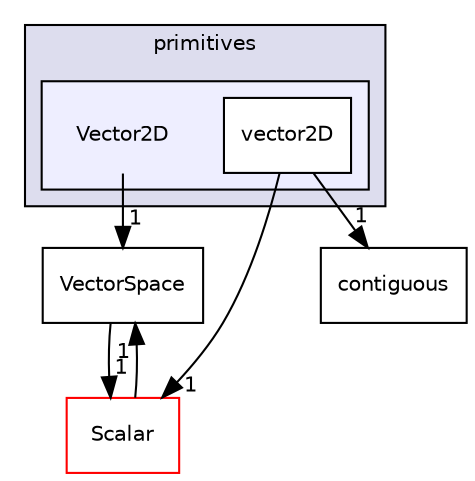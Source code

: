 digraph "src/OpenFOAM/primitives/Vector2D" {
  bgcolor=transparent;
  compound=true
  node [ fontsize="10", fontname="Helvetica"];
  edge [ labelfontsize="10", labelfontname="Helvetica"];
  subgraph clusterdir_3e50f45338116b169052b428016851aa {
    graph [ bgcolor="#ddddee", pencolor="black", label="primitives" fontname="Helvetica", fontsize="10", URL="dir_3e50f45338116b169052b428016851aa.html"]
  subgraph clusterdir_974ac155d7c04ce7d59446545c00b04b {
    graph [ bgcolor="#eeeeff", pencolor="black", label="" URL="dir_974ac155d7c04ce7d59446545c00b04b.html"];
    dir_974ac155d7c04ce7d59446545c00b04b [shape=plaintext label="Vector2D"];
    dir_82906902f48d19eeac14b65205311009 [shape=box label="vector2D" color="black" fillcolor="white" style="filled" URL="dir_82906902f48d19eeac14b65205311009.html"];
  }
  }
  dir_b4f4914e791ff496381862f16be45bae [shape=box label="Scalar" color="red" URL="dir_b4f4914e791ff496381862f16be45bae.html"];
  dir_67e43ffa00fdb90d8ab20f3d61175616 [shape=box label="VectorSpace" URL="dir_67e43ffa00fdb90d8ab20f3d61175616.html"];
  dir_1b29830830533868fb04f0e807b2ad78 [shape=box label="contiguous" URL="dir_1b29830830533868fb04f0e807b2ad78.html"];
  dir_b4f4914e791ff496381862f16be45bae->dir_67e43ffa00fdb90d8ab20f3d61175616 [headlabel="1", labeldistance=1.5 headhref="dir_002382_002435.html"];
  dir_67e43ffa00fdb90d8ab20f3d61175616->dir_b4f4914e791ff496381862f16be45bae [headlabel="1", labeldistance=1.5 headhref="dir_002435_002382.html"];
  dir_82906902f48d19eeac14b65205311009->dir_b4f4914e791ff496381862f16be45bae [headlabel="1", labeldistance=1.5 headhref="dir_002434_002382.html"];
  dir_82906902f48d19eeac14b65205311009->dir_1b29830830533868fb04f0e807b2ad78 [headlabel="1", labeldistance=1.5 headhref="dir_002434_002334.html"];
  dir_974ac155d7c04ce7d59446545c00b04b->dir_67e43ffa00fdb90d8ab20f3d61175616 [headlabel="1", labeldistance=1.5 headhref="dir_002433_002435.html"];
}
